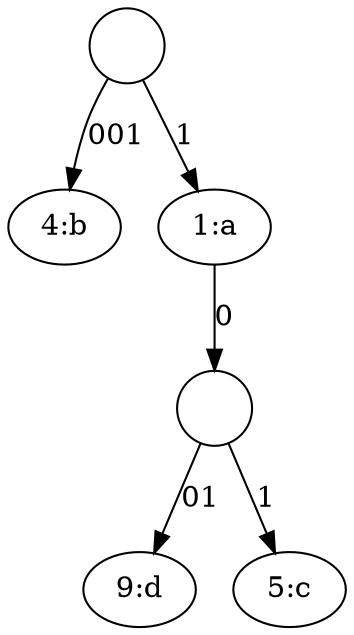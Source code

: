 digraph G{
    margin=0;
	node[shape=circle]
	t[label=""];
	t001[label="4:b", shape=ellipse];
	t->t001[label="001"]
	t1[label="1:a", shape=ellipse];
	t10[label=""];
	t1001[label="9:d", shape=ellipse];
	t10->t1001[label="01"]
	t101[label="5:c", shape=ellipse];
	t10->t101[label="1"]
	t1->t10[label="0"]
	t->t1[label="1"]
}
